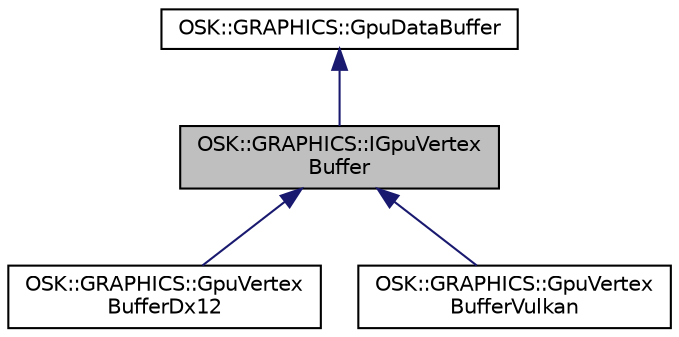 digraph "OSK::GRAPHICS::IGpuVertexBuffer"
{
 // LATEX_PDF_SIZE
  edge [fontname="Helvetica",fontsize="10",labelfontname="Helvetica",labelfontsize="10"];
  node [fontname="Helvetica",fontsize="10",shape=record];
  Node1 [label="OSK::GRAPHICS::IGpuVertex\lBuffer",height=0.2,width=0.4,color="black", fillcolor="grey75", style="filled", fontcolor="black",tooltip="Un vertex buffer es un buffer de memoria en la GPU que almacena los vértices de un modelo 3D o un spr..."];
  Node2 -> Node1 [dir="back",color="midnightblue",fontsize="10",style="solid"];
  Node2 [label="OSK::GRAPHICS::GpuDataBuffer",height=0.2,width=0.4,color="black", fillcolor="white", style="filled",URL="$class_o_s_k_1_1_g_r_a_p_h_i_c_s_1_1_gpu_data_buffer.html",tooltip="Representa un buffer genérico en la GPU."];
  Node1 -> Node3 [dir="back",color="midnightblue",fontsize="10",style="solid"];
  Node3 [label="OSK::GRAPHICS::GpuVertex\lBufferDx12",height=0.2,width=0.4,color="black", fillcolor="white", style="filled",URL="$class_o_s_k_1_1_g_r_a_p_h_i_c_s_1_1_gpu_vertex_buffer_dx12.html",tooltip=" "];
  Node1 -> Node4 [dir="back",color="midnightblue",fontsize="10",style="solid"];
  Node4 [label="OSK::GRAPHICS::GpuVertex\lBufferVulkan",height=0.2,width=0.4,color="black", fillcolor="white", style="filled",URL="$class_o_s_k_1_1_g_r_a_p_h_i_c_s_1_1_gpu_vertex_buffer_vulkan.html",tooltip=" "];
}
